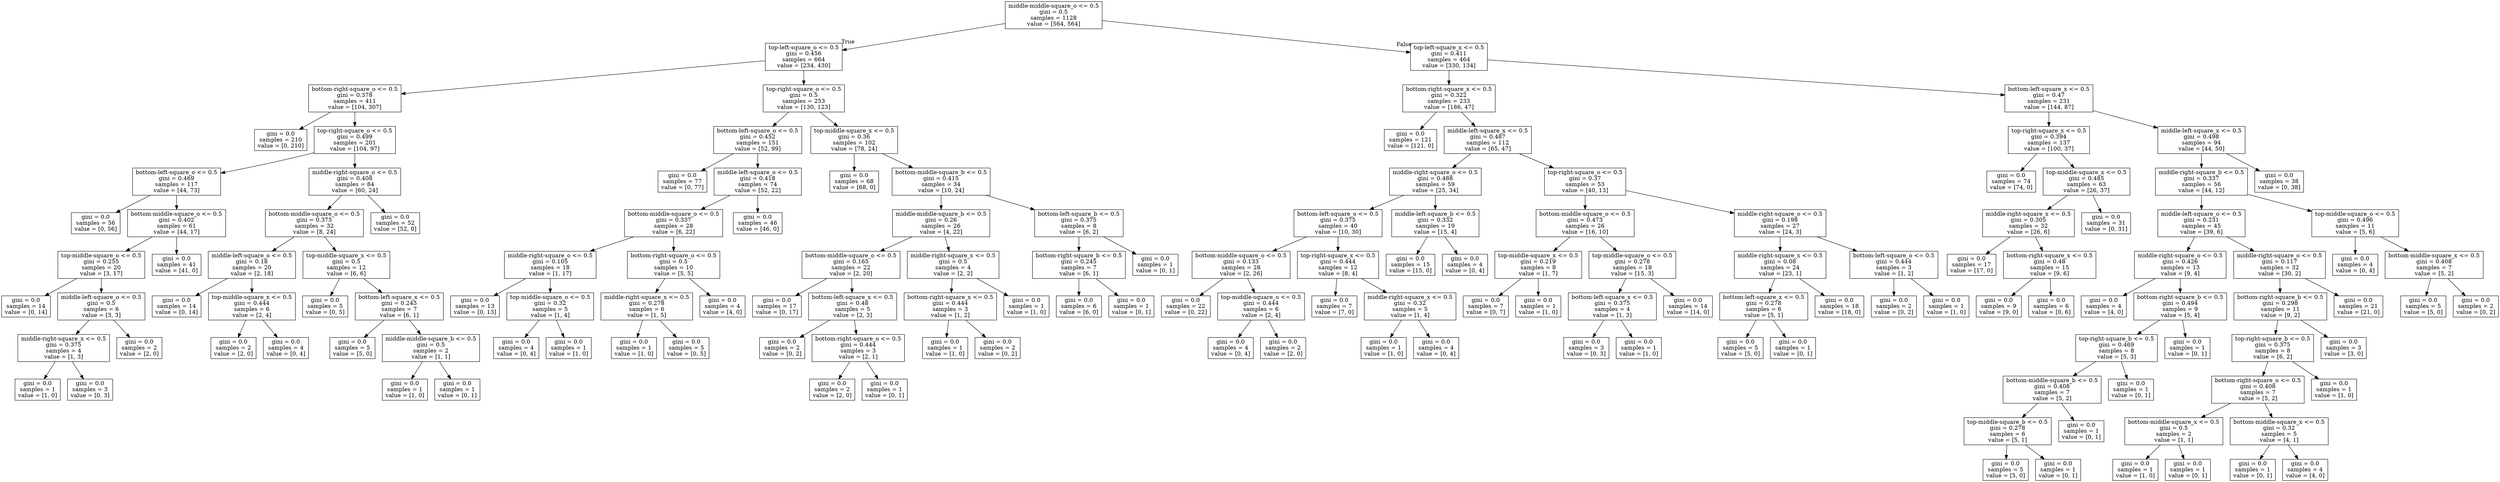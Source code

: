 digraph Tree {
node [shape=box] ;
0 [label="middle-middle-square_o <= 0.5\ngini = 0.5\nsamples = 1128\nvalue = [564, 564]"] ;
1 [label="top-left-square_o <= 0.5\ngini = 0.456\nsamples = 664\nvalue = [234, 430]"] ;
0 -> 1 [labeldistance=2.5, labelangle=45, headlabel="True"] ;
2 [label="bottom-right-square_o <= 0.5\ngini = 0.378\nsamples = 411\nvalue = [104, 307]"] ;
1 -> 2 ;
3 [label="gini = 0.0\nsamples = 210\nvalue = [0, 210]"] ;
2 -> 3 ;
4 [label="top-right-square_o <= 0.5\ngini = 0.499\nsamples = 201\nvalue = [104, 97]"] ;
2 -> 4 ;
5 [label="bottom-left-square_o <= 0.5\ngini = 0.469\nsamples = 117\nvalue = [44, 73]"] ;
4 -> 5 ;
6 [label="gini = 0.0\nsamples = 56\nvalue = [0, 56]"] ;
5 -> 6 ;
7 [label="bottom-middle-square_o <= 0.5\ngini = 0.402\nsamples = 61\nvalue = [44, 17]"] ;
5 -> 7 ;
8 [label="top-middle-square_o <= 0.5\ngini = 0.255\nsamples = 20\nvalue = [3, 17]"] ;
7 -> 8 ;
9 [label="gini = 0.0\nsamples = 14\nvalue = [0, 14]"] ;
8 -> 9 ;
10 [label="middle-left-square_o <= 0.5\ngini = 0.5\nsamples = 6\nvalue = [3, 3]"] ;
8 -> 10 ;
11 [label="middle-right-square_x <= 0.5\ngini = 0.375\nsamples = 4\nvalue = [1, 3]"] ;
10 -> 11 ;
12 [label="gini = 0.0\nsamples = 1\nvalue = [1, 0]"] ;
11 -> 12 ;
13 [label="gini = 0.0\nsamples = 3\nvalue = [0, 3]"] ;
11 -> 13 ;
14 [label="gini = 0.0\nsamples = 2\nvalue = [2, 0]"] ;
10 -> 14 ;
15 [label="gini = 0.0\nsamples = 41\nvalue = [41, 0]"] ;
7 -> 15 ;
16 [label="middle-right-square_o <= 0.5\ngini = 0.408\nsamples = 84\nvalue = [60, 24]"] ;
4 -> 16 ;
17 [label="bottom-middle-square_o <= 0.5\ngini = 0.375\nsamples = 32\nvalue = [8, 24]"] ;
16 -> 17 ;
18 [label="middle-left-square_o <= 0.5\ngini = 0.18\nsamples = 20\nvalue = [2, 18]"] ;
17 -> 18 ;
19 [label="gini = 0.0\nsamples = 14\nvalue = [0, 14]"] ;
18 -> 19 ;
20 [label="top-middle-square_x <= 0.5\ngini = 0.444\nsamples = 6\nvalue = [2, 4]"] ;
18 -> 20 ;
21 [label="gini = 0.0\nsamples = 2\nvalue = [2, 0]"] ;
20 -> 21 ;
22 [label="gini = 0.0\nsamples = 4\nvalue = [0, 4]"] ;
20 -> 22 ;
23 [label="top-middle-square_x <= 0.5\ngini = 0.5\nsamples = 12\nvalue = [6, 6]"] ;
17 -> 23 ;
24 [label="gini = 0.0\nsamples = 5\nvalue = [0, 5]"] ;
23 -> 24 ;
25 [label="bottom-left-square_x <= 0.5\ngini = 0.245\nsamples = 7\nvalue = [6, 1]"] ;
23 -> 25 ;
26 [label="gini = 0.0\nsamples = 5\nvalue = [5, 0]"] ;
25 -> 26 ;
27 [label="middle-middle-square_b <= 0.5\ngini = 0.5\nsamples = 2\nvalue = [1, 1]"] ;
25 -> 27 ;
28 [label="gini = 0.0\nsamples = 1\nvalue = [1, 0]"] ;
27 -> 28 ;
29 [label="gini = 0.0\nsamples = 1\nvalue = [0, 1]"] ;
27 -> 29 ;
30 [label="gini = 0.0\nsamples = 52\nvalue = [52, 0]"] ;
16 -> 30 ;
31 [label="top-right-square_o <= 0.5\ngini = 0.5\nsamples = 253\nvalue = [130, 123]"] ;
1 -> 31 ;
32 [label="bottom-left-square_o <= 0.5\ngini = 0.452\nsamples = 151\nvalue = [52, 99]"] ;
31 -> 32 ;
33 [label="gini = 0.0\nsamples = 77\nvalue = [0, 77]"] ;
32 -> 33 ;
34 [label="middle-left-square_o <= 0.5\ngini = 0.418\nsamples = 74\nvalue = [52, 22]"] ;
32 -> 34 ;
35 [label="bottom-middle-square_o <= 0.5\ngini = 0.337\nsamples = 28\nvalue = [6, 22]"] ;
34 -> 35 ;
36 [label="middle-right-square_o <= 0.5\ngini = 0.105\nsamples = 18\nvalue = [1, 17]"] ;
35 -> 36 ;
37 [label="gini = 0.0\nsamples = 13\nvalue = [0, 13]"] ;
36 -> 37 ;
38 [label="top-middle-square_o <= 0.5\ngini = 0.32\nsamples = 5\nvalue = [1, 4]"] ;
36 -> 38 ;
39 [label="gini = 0.0\nsamples = 4\nvalue = [0, 4]"] ;
38 -> 39 ;
40 [label="gini = 0.0\nsamples = 1\nvalue = [1, 0]"] ;
38 -> 40 ;
41 [label="bottom-right-square_o <= 0.5\ngini = 0.5\nsamples = 10\nvalue = [5, 5]"] ;
35 -> 41 ;
42 [label="middle-right-square_x <= 0.5\ngini = 0.278\nsamples = 6\nvalue = [1, 5]"] ;
41 -> 42 ;
43 [label="gini = 0.0\nsamples = 1\nvalue = [1, 0]"] ;
42 -> 43 ;
44 [label="gini = 0.0\nsamples = 5\nvalue = [0, 5]"] ;
42 -> 44 ;
45 [label="gini = 0.0\nsamples = 4\nvalue = [4, 0]"] ;
41 -> 45 ;
46 [label="gini = 0.0\nsamples = 46\nvalue = [46, 0]"] ;
34 -> 46 ;
47 [label="top-middle-square_x <= 0.5\ngini = 0.36\nsamples = 102\nvalue = [78, 24]"] ;
31 -> 47 ;
48 [label="gini = 0.0\nsamples = 68\nvalue = [68, 0]"] ;
47 -> 48 ;
49 [label="bottom-middle-square_b <= 0.5\ngini = 0.415\nsamples = 34\nvalue = [10, 24]"] ;
47 -> 49 ;
50 [label="middle-middle-square_b <= 0.5\ngini = 0.26\nsamples = 26\nvalue = [4, 22]"] ;
49 -> 50 ;
51 [label="bottom-middle-square_o <= 0.5\ngini = 0.165\nsamples = 22\nvalue = [2, 20]"] ;
50 -> 51 ;
52 [label="gini = 0.0\nsamples = 17\nvalue = [0, 17]"] ;
51 -> 52 ;
53 [label="bottom-left-square_x <= 0.5\ngini = 0.48\nsamples = 5\nvalue = [2, 3]"] ;
51 -> 53 ;
54 [label="gini = 0.0\nsamples = 2\nvalue = [0, 2]"] ;
53 -> 54 ;
55 [label="bottom-right-square_o <= 0.5\ngini = 0.444\nsamples = 3\nvalue = [2, 1]"] ;
53 -> 55 ;
56 [label="gini = 0.0\nsamples = 2\nvalue = [2, 0]"] ;
55 -> 56 ;
57 [label="gini = 0.0\nsamples = 1\nvalue = [0, 1]"] ;
55 -> 57 ;
58 [label="middle-right-square_x <= 0.5\ngini = 0.5\nsamples = 4\nvalue = [2, 2]"] ;
50 -> 58 ;
59 [label="bottom-right-square_x <= 0.5\ngini = 0.444\nsamples = 3\nvalue = [1, 2]"] ;
58 -> 59 ;
60 [label="gini = 0.0\nsamples = 1\nvalue = [1, 0]"] ;
59 -> 60 ;
61 [label="gini = 0.0\nsamples = 2\nvalue = [0, 2]"] ;
59 -> 61 ;
62 [label="gini = 0.0\nsamples = 1\nvalue = [1, 0]"] ;
58 -> 62 ;
63 [label="bottom-left-square_b <= 0.5\ngini = 0.375\nsamples = 8\nvalue = [6, 2]"] ;
49 -> 63 ;
64 [label="bottom-right-square_b <= 0.5\ngini = 0.245\nsamples = 7\nvalue = [6, 1]"] ;
63 -> 64 ;
65 [label="gini = 0.0\nsamples = 6\nvalue = [6, 0]"] ;
64 -> 65 ;
66 [label="gini = 0.0\nsamples = 1\nvalue = [0, 1]"] ;
64 -> 66 ;
67 [label="gini = 0.0\nsamples = 1\nvalue = [0, 1]"] ;
63 -> 67 ;
68 [label="top-left-square_x <= 0.5\ngini = 0.411\nsamples = 464\nvalue = [330, 134]"] ;
0 -> 68 [labeldistance=2.5, labelangle=-45, headlabel="False"] ;
69 [label="bottom-right-square_x <= 0.5\ngini = 0.322\nsamples = 233\nvalue = [186, 47]"] ;
68 -> 69 ;
70 [label="gini = 0.0\nsamples = 121\nvalue = [121, 0]"] ;
69 -> 70 ;
71 [label="middle-left-square_x <= 0.5\ngini = 0.487\nsamples = 112\nvalue = [65, 47]"] ;
69 -> 71 ;
72 [label="middle-right-square_o <= 0.5\ngini = 0.488\nsamples = 59\nvalue = [25, 34]"] ;
71 -> 72 ;
73 [label="bottom-left-square_o <= 0.5\ngini = 0.375\nsamples = 40\nvalue = [10, 30]"] ;
72 -> 73 ;
74 [label="bottom-middle-square_o <= 0.5\ngini = 0.133\nsamples = 28\nvalue = [2, 26]"] ;
73 -> 74 ;
75 [label="gini = 0.0\nsamples = 22\nvalue = [0, 22]"] ;
74 -> 75 ;
76 [label="top-middle-square_o <= 0.5\ngini = 0.444\nsamples = 6\nvalue = [2, 4]"] ;
74 -> 76 ;
77 [label="gini = 0.0\nsamples = 4\nvalue = [0, 4]"] ;
76 -> 77 ;
78 [label="gini = 0.0\nsamples = 2\nvalue = [2, 0]"] ;
76 -> 78 ;
79 [label="top-right-square_x <= 0.5\ngini = 0.444\nsamples = 12\nvalue = [8, 4]"] ;
73 -> 79 ;
80 [label="gini = 0.0\nsamples = 7\nvalue = [7, 0]"] ;
79 -> 80 ;
81 [label="middle-right-square_x <= 0.5\ngini = 0.32\nsamples = 5\nvalue = [1, 4]"] ;
79 -> 81 ;
82 [label="gini = 0.0\nsamples = 1\nvalue = [1, 0]"] ;
81 -> 82 ;
83 [label="gini = 0.0\nsamples = 4\nvalue = [0, 4]"] ;
81 -> 83 ;
84 [label="middle-left-square_b <= 0.5\ngini = 0.332\nsamples = 19\nvalue = [15, 4]"] ;
72 -> 84 ;
85 [label="gini = 0.0\nsamples = 15\nvalue = [15, 0]"] ;
84 -> 85 ;
86 [label="gini = 0.0\nsamples = 4\nvalue = [0, 4]"] ;
84 -> 86 ;
87 [label="top-right-square_o <= 0.5\ngini = 0.37\nsamples = 53\nvalue = [40, 13]"] ;
71 -> 87 ;
88 [label="bottom-middle-square_o <= 0.5\ngini = 0.473\nsamples = 26\nvalue = [16, 10]"] ;
87 -> 88 ;
89 [label="top-middle-square_x <= 0.5\ngini = 0.219\nsamples = 8\nvalue = [1, 7]"] ;
88 -> 89 ;
90 [label="gini = 0.0\nsamples = 7\nvalue = [0, 7]"] ;
89 -> 90 ;
91 [label="gini = 0.0\nsamples = 1\nvalue = [1, 0]"] ;
89 -> 91 ;
92 [label="top-middle-square_o <= 0.5\ngini = 0.278\nsamples = 18\nvalue = [15, 3]"] ;
88 -> 92 ;
93 [label="bottom-left-square_x <= 0.5\ngini = 0.375\nsamples = 4\nvalue = [1, 3]"] ;
92 -> 93 ;
94 [label="gini = 0.0\nsamples = 3\nvalue = [0, 3]"] ;
93 -> 94 ;
95 [label="gini = 0.0\nsamples = 1\nvalue = [1, 0]"] ;
93 -> 95 ;
96 [label="gini = 0.0\nsamples = 14\nvalue = [14, 0]"] ;
92 -> 96 ;
97 [label="middle-right-square_o <= 0.5\ngini = 0.198\nsamples = 27\nvalue = [24, 3]"] ;
87 -> 97 ;
98 [label="middle-right-square_x <= 0.5\ngini = 0.08\nsamples = 24\nvalue = [23, 1]"] ;
97 -> 98 ;
99 [label="bottom-left-square_x <= 0.5\ngini = 0.278\nsamples = 6\nvalue = [5, 1]"] ;
98 -> 99 ;
100 [label="gini = 0.0\nsamples = 5\nvalue = [5, 0]"] ;
99 -> 100 ;
101 [label="gini = 0.0\nsamples = 1\nvalue = [0, 1]"] ;
99 -> 101 ;
102 [label="gini = 0.0\nsamples = 18\nvalue = [18, 0]"] ;
98 -> 102 ;
103 [label="bottom-left-square_o <= 0.5\ngini = 0.444\nsamples = 3\nvalue = [1, 2]"] ;
97 -> 103 ;
104 [label="gini = 0.0\nsamples = 2\nvalue = [0, 2]"] ;
103 -> 104 ;
105 [label="gini = 0.0\nsamples = 1\nvalue = [1, 0]"] ;
103 -> 105 ;
106 [label="bottom-left-square_x <= 0.5\ngini = 0.47\nsamples = 231\nvalue = [144, 87]"] ;
68 -> 106 ;
107 [label="top-right-square_x <= 0.5\ngini = 0.394\nsamples = 137\nvalue = [100, 37]"] ;
106 -> 107 ;
108 [label="gini = 0.0\nsamples = 74\nvalue = [74, 0]"] ;
107 -> 108 ;
109 [label="top-middle-square_x <= 0.5\ngini = 0.485\nsamples = 63\nvalue = [26, 37]"] ;
107 -> 109 ;
110 [label="middle-right-square_x <= 0.5\ngini = 0.305\nsamples = 32\nvalue = [26, 6]"] ;
109 -> 110 ;
111 [label="gini = 0.0\nsamples = 17\nvalue = [17, 0]"] ;
110 -> 111 ;
112 [label="bottom-right-square_x <= 0.5\ngini = 0.48\nsamples = 15\nvalue = [9, 6]"] ;
110 -> 112 ;
113 [label="gini = 0.0\nsamples = 9\nvalue = [9, 0]"] ;
112 -> 113 ;
114 [label="gini = 0.0\nsamples = 6\nvalue = [0, 6]"] ;
112 -> 114 ;
115 [label="gini = 0.0\nsamples = 31\nvalue = [0, 31]"] ;
109 -> 115 ;
116 [label="middle-left-square_x <= 0.5\ngini = 0.498\nsamples = 94\nvalue = [44, 50]"] ;
106 -> 116 ;
117 [label="middle-right-square_b <= 0.5\ngini = 0.337\nsamples = 56\nvalue = [44, 12]"] ;
116 -> 117 ;
118 [label="middle-left-square_o <= 0.5\ngini = 0.231\nsamples = 45\nvalue = [39, 6]"] ;
117 -> 118 ;
119 [label="middle-right-square_o <= 0.5\ngini = 0.426\nsamples = 13\nvalue = [9, 4]"] ;
118 -> 119 ;
120 [label="gini = 0.0\nsamples = 4\nvalue = [4, 0]"] ;
119 -> 120 ;
121 [label="bottom-right-square_b <= 0.5\ngini = 0.494\nsamples = 9\nvalue = [5, 4]"] ;
119 -> 121 ;
122 [label="top-right-square_b <= 0.5\ngini = 0.469\nsamples = 8\nvalue = [5, 3]"] ;
121 -> 122 ;
123 [label="bottom-middle-square_b <= 0.5\ngini = 0.408\nsamples = 7\nvalue = [5, 2]"] ;
122 -> 123 ;
124 [label="top-middle-square_b <= 0.5\ngini = 0.278\nsamples = 6\nvalue = [5, 1]"] ;
123 -> 124 ;
125 [label="gini = 0.0\nsamples = 5\nvalue = [5, 0]"] ;
124 -> 125 ;
126 [label="gini = 0.0\nsamples = 1\nvalue = [0, 1]"] ;
124 -> 126 ;
127 [label="gini = 0.0\nsamples = 1\nvalue = [0, 1]"] ;
123 -> 127 ;
128 [label="gini = 0.0\nsamples = 1\nvalue = [0, 1]"] ;
122 -> 128 ;
129 [label="gini = 0.0\nsamples = 1\nvalue = [0, 1]"] ;
121 -> 129 ;
130 [label="middle-right-square_o <= 0.5\ngini = 0.117\nsamples = 32\nvalue = [30, 2]"] ;
118 -> 130 ;
131 [label="bottom-right-square_b <= 0.5\ngini = 0.298\nsamples = 11\nvalue = [9, 2]"] ;
130 -> 131 ;
132 [label="top-right-square_b <= 0.5\ngini = 0.375\nsamples = 8\nvalue = [6, 2]"] ;
131 -> 132 ;
133 [label="bottom-right-square_o <= 0.5\ngini = 0.408\nsamples = 7\nvalue = [5, 2]"] ;
132 -> 133 ;
134 [label="bottom-middle-square_x <= 0.5\ngini = 0.5\nsamples = 2\nvalue = [1, 1]"] ;
133 -> 134 ;
135 [label="gini = 0.0\nsamples = 1\nvalue = [1, 0]"] ;
134 -> 135 ;
136 [label="gini = 0.0\nsamples = 1\nvalue = [0, 1]"] ;
134 -> 136 ;
137 [label="bottom-middle-square_x <= 0.5\ngini = 0.32\nsamples = 5\nvalue = [4, 1]"] ;
133 -> 137 ;
138 [label="gini = 0.0\nsamples = 1\nvalue = [0, 1]"] ;
137 -> 138 ;
139 [label="gini = 0.0\nsamples = 4\nvalue = [4, 0]"] ;
137 -> 139 ;
140 [label="gini = 0.0\nsamples = 1\nvalue = [1, 0]"] ;
132 -> 140 ;
141 [label="gini = 0.0\nsamples = 3\nvalue = [3, 0]"] ;
131 -> 141 ;
142 [label="gini = 0.0\nsamples = 21\nvalue = [21, 0]"] ;
130 -> 142 ;
143 [label="top-middle-square_o <= 0.5\ngini = 0.496\nsamples = 11\nvalue = [5, 6]"] ;
117 -> 143 ;
144 [label="gini = 0.0\nsamples = 4\nvalue = [0, 4]"] ;
143 -> 144 ;
145 [label="bottom-middle-square_x <= 0.5\ngini = 0.408\nsamples = 7\nvalue = [5, 2]"] ;
143 -> 145 ;
146 [label="gini = 0.0\nsamples = 5\nvalue = [5, 0]"] ;
145 -> 146 ;
147 [label="gini = 0.0\nsamples = 2\nvalue = [0, 2]"] ;
145 -> 147 ;
148 [label="gini = 0.0\nsamples = 38\nvalue = [0, 38]"] ;
116 -> 148 ;
}